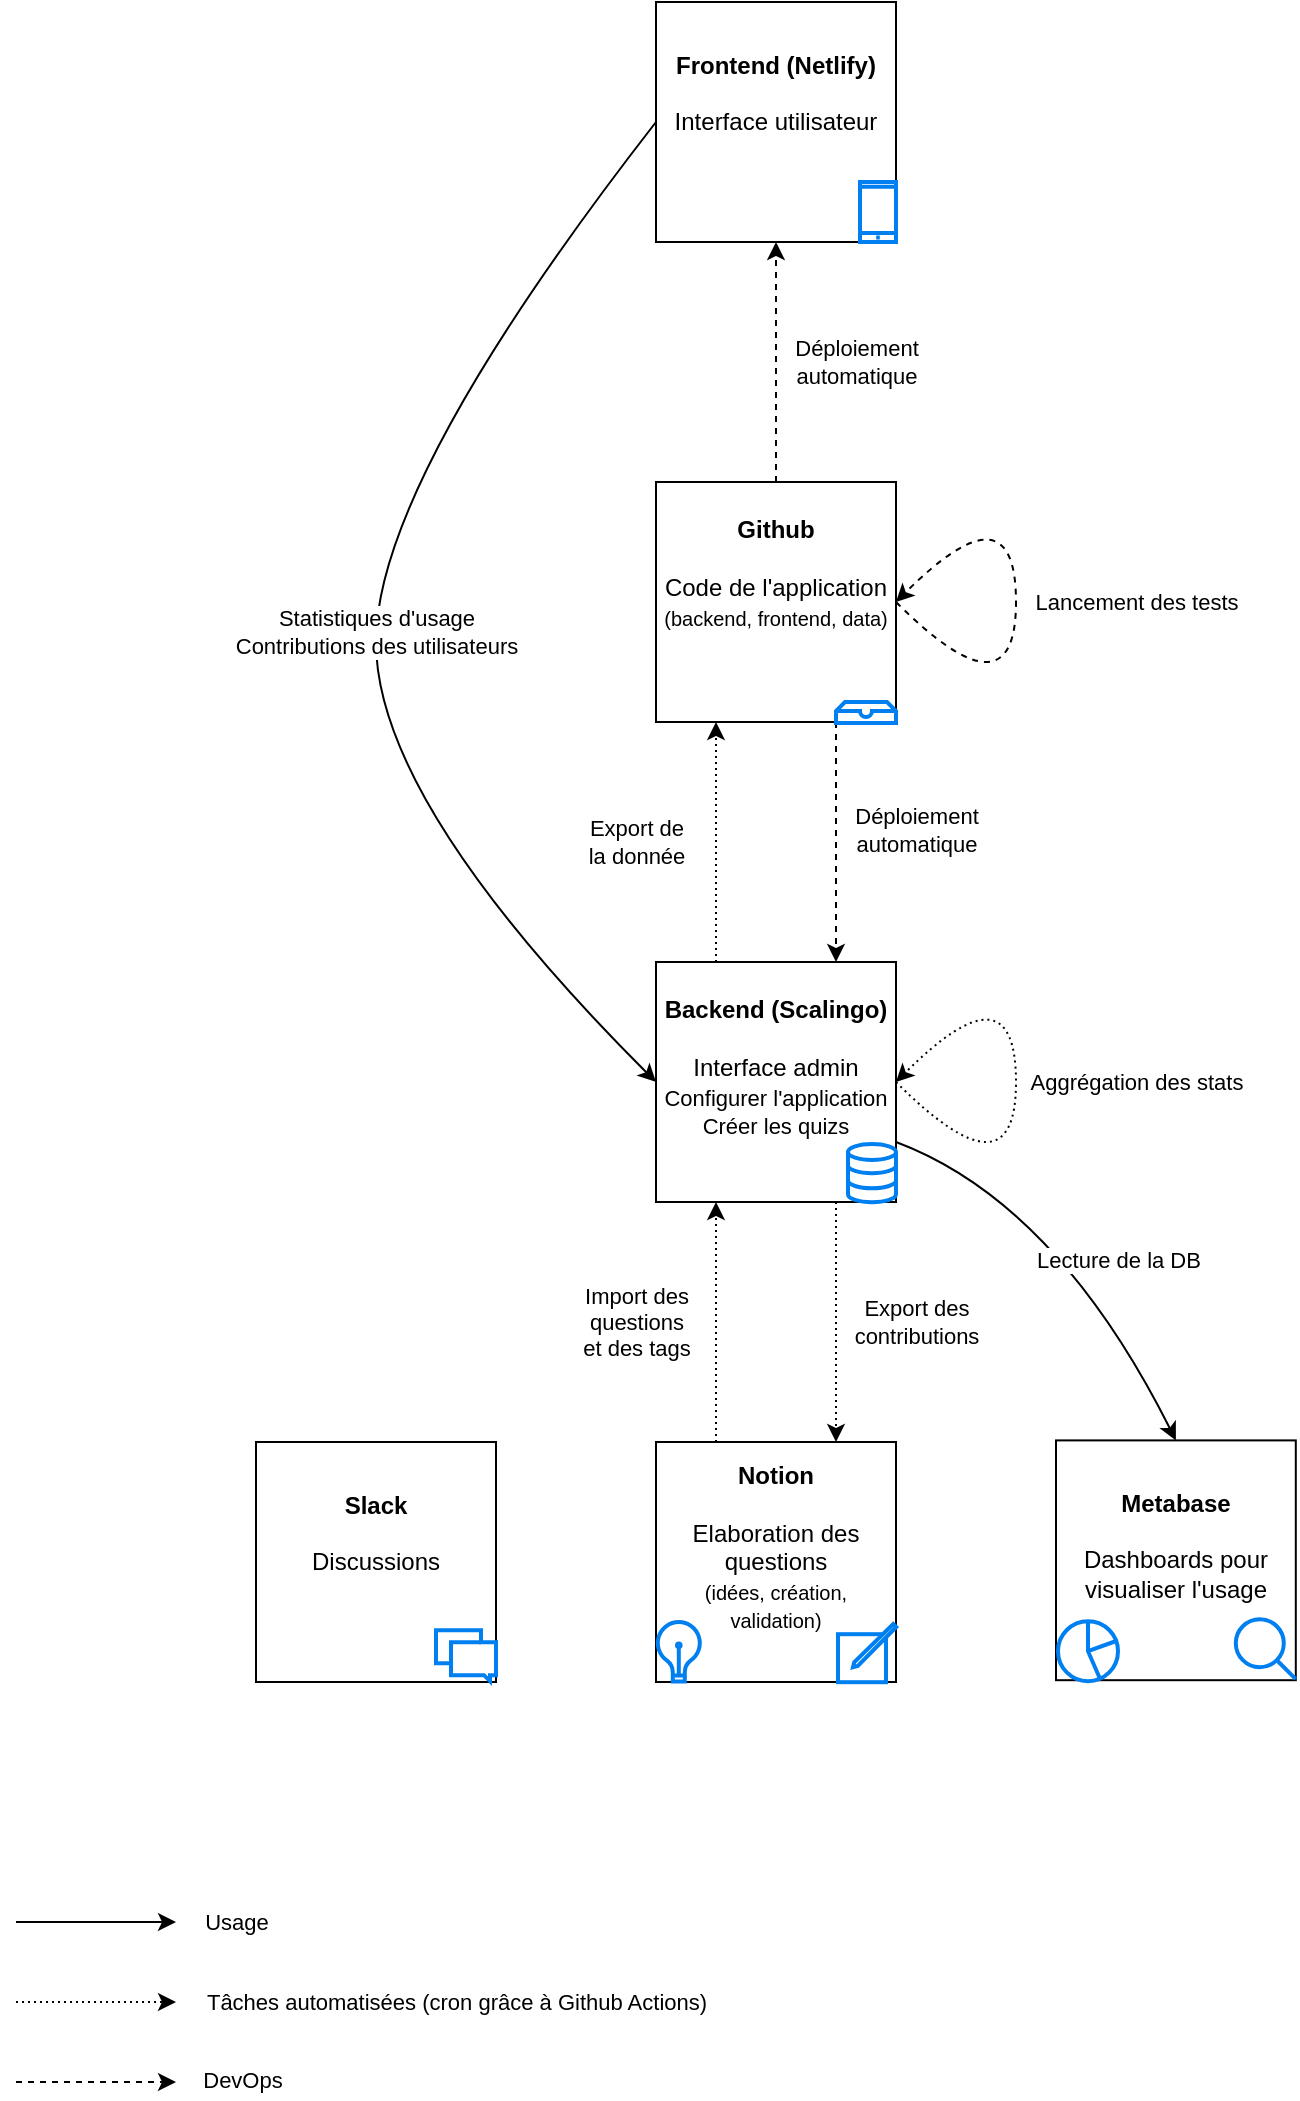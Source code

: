 <mxfile version="14.1.2" type="device"><diagram id="QYg6Ks93Q5dCbxm9EBtz" name="Page-1"><mxGraphModel dx="1186" dy="703" grid="1" gridSize="10" guides="1" tooltips="1" connect="1" arrows="1" fold="1" page="1" pageScale="1" pageWidth="827" pageHeight="1169" math="0" shadow="0"><root><mxCell id="0"/><mxCell id="1" parent="0"/><mxCell id="rTqw5O-iEhKGRNsaboy1-1" value="&lt;b&gt;Notion&lt;/b&gt;&lt;br&gt;&lt;br&gt;Elaboration des questions&lt;br&gt;&lt;font style=&quot;font-size: 10px&quot;&gt;(idées, création, validation)&lt;br&gt;&lt;/font&gt;&lt;br&gt;" style="whiteSpace=wrap;html=1;aspect=fixed;" vertex="1" parent="1"><mxGeometry x="360" y="800" width="120" height="120" as="geometry"/></mxCell><mxCell id="rTqw5O-iEhKGRNsaboy1-2" value="&lt;b&gt;Backend (Scalingo)&lt;/b&gt;&lt;br&gt;&lt;br&gt;Interface admin&lt;br&gt;&lt;font style=&quot;font-size: 11px&quot;&gt;Configurer l'application&lt;br&gt;Créer les quizs&lt;br&gt;&lt;br&gt;&lt;/font&gt;" style="whiteSpace=wrap;html=1;aspect=fixed;" vertex="1" parent="1"><mxGeometry x="360" y="560" width="120" height="120" as="geometry"/></mxCell><mxCell id="rTqw5O-iEhKGRNsaboy1-3" value="&lt;b&gt;Frontend (Netlify)&lt;/b&gt;&lt;br&gt;&lt;br&gt;Interface utilisateur&lt;br&gt;&lt;br&gt;&lt;br&gt;" style="whiteSpace=wrap;html=1;aspect=fixed;" vertex="1" parent="1"><mxGeometry x="360" y="80" width="120" height="120" as="geometry"/></mxCell><mxCell id="rTqw5O-iEhKGRNsaboy1-5" value="Import des&lt;br&gt;questions&lt;br&gt;et des tags" style="endArrow=classic;html=1;exitX=0.25;exitY=0;exitDx=0;exitDy=0;entryX=0.25;entryY=1;entryDx=0;entryDy=0;dashed=1;dashPattern=1 2;" edge="1" parent="1" source="rTqw5O-iEhKGRNsaboy1-1" target="rTqw5O-iEhKGRNsaboy1-2"><mxGeometry y="40" width="50" height="50" relative="1" as="geometry"><mxPoint x="390" y="480" as="sourcePoint"/><mxPoint x="440" y="430" as="targetPoint"/><mxPoint as="offset"/></mxGeometry></mxCell><mxCell id="rTqw5O-iEhKGRNsaboy1-6" value="Export de&lt;br&gt;la donnée" style="endArrow=classic;html=1;exitX=0.25;exitY=0;exitDx=0;exitDy=0;entryX=0.25;entryY=1;entryDx=0;entryDy=0;dashed=1;dashPattern=1 2;strokeWidth=1;" edge="1" parent="1" source="rTqw5O-iEhKGRNsaboy1-2" target="rTqw5O-iEhKGRNsaboy1-10"><mxGeometry y="40" width="50" height="50" relative="1" as="geometry"><mxPoint x="390" y="240" as="sourcePoint"/><mxPoint x="420" y="440" as="targetPoint"/><mxPoint as="offset"/></mxGeometry></mxCell><mxCell id="rTqw5O-iEhKGRNsaboy1-7" value="Export des&lt;br&gt;contributions" style="endArrow=classic;html=1;exitX=0.75;exitY=1;exitDx=0;exitDy=0;entryX=0.75;entryY=0;entryDx=0;entryDy=0;dashed=1;dashPattern=1 2;" edge="1" parent="1" source="rTqw5O-iEhKGRNsaboy1-2" target="rTqw5O-iEhKGRNsaboy1-1"><mxGeometry y="40" width="50" height="50" relative="1" as="geometry"><mxPoint x="390" y="480" as="sourcePoint"/><mxPoint x="440" y="430" as="targetPoint"/><mxPoint as="offset"/></mxGeometry></mxCell><mxCell id="rTqw5O-iEhKGRNsaboy1-9" value="Aggrégation des stats" style="curved=1;endArrow=classic;html=1;exitX=1;exitY=0.5;exitDx=0;exitDy=0;dashed=1;dashPattern=1 2;" edge="1" parent="1" source="rTqw5O-iEhKGRNsaboy1-2"><mxGeometry y="-60" width="50" height="50" relative="1" as="geometry"><mxPoint x="390" y="480" as="sourcePoint"/><mxPoint x="480" y="620" as="targetPoint"/><Array as="points"><mxPoint x="540" y="680"/><mxPoint x="540" y="560"/></Array><mxPoint as="offset"/></mxGeometry></mxCell><mxCell id="rTqw5O-iEhKGRNsaboy1-10" value="&lt;b&gt;Github&lt;/b&gt;&lt;br&gt;&lt;br&gt;Code de l'application&lt;br&gt;&lt;font style=&quot;font-size: 10px&quot;&gt;(backend, frontend, data)&lt;br&gt;&lt;br&gt;&lt;br&gt;&lt;/font&gt;" style="whiteSpace=wrap;html=1;aspect=fixed;" vertex="1" parent="1"><mxGeometry x="360" y="320" width="120" height="120" as="geometry"/></mxCell><mxCell id="rTqw5O-iEhKGRNsaboy1-11" value="Déploiement&lt;br&gt;automatique" style="endArrow=classic;html=1;entryX=0.5;entryY=1;entryDx=0;entryDy=0;dashed=1;" edge="1" parent="1" target="rTqw5O-iEhKGRNsaboy1-3"><mxGeometry y="-40" width="50" height="50" relative="1" as="geometry"><mxPoint x="420" y="320" as="sourcePoint"/><mxPoint x="430" y="450" as="targetPoint"/><mxPoint as="offset"/></mxGeometry></mxCell><mxCell id="rTqw5O-iEhKGRNsaboy1-12" value="" style="endArrow=classic;html=1;entryX=0.75;entryY=0;entryDx=0;entryDy=0;exitX=0.75;exitY=1;exitDx=0;exitDy=0;dashed=1;" edge="1" parent="1" source="rTqw5O-iEhKGRNsaboy1-10" target="rTqw5O-iEhKGRNsaboy1-2"><mxGeometry width="50" height="50" relative="1" as="geometry"><mxPoint x="390" y="480" as="sourcePoint"/><mxPoint x="440" y="430" as="targetPoint"/></mxGeometry></mxCell><mxCell id="rTqw5O-iEhKGRNsaboy1-13" value="Déploiement&lt;br&gt;automatique" style="edgeLabel;html=1;align=center;verticalAlign=middle;resizable=0;points=[];" vertex="1" connectable="0" parent="rTqw5O-iEhKGRNsaboy1-12"><mxGeometry x="-0.1" y="1" relative="1" as="geometry"><mxPoint x="39" as="offset"/></mxGeometry></mxCell><mxCell id="rTqw5O-iEhKGRNsaboy1-14" value="Lancement des tests" style="curved=1;endArrow=classic;html=1;exitX=1;exitY=0.5;exitDx=0;exitDy=0;dashed=1;" edge="1" parent="1"><mxGeometry y="-60" width="50" height="50" relative="1" as="geometry"><mxPoint x="480" y="380" as="sourcePoint"/><mxPoint x="480" y="380" as="targetPoint"/><Array as="points"><mxPoint x="540" y="440"/><mxPoint x="540" y="320"/></Array><mxPoint as="offset"/></mxGeometry></mxCell><mxCell id="rTqw5O-iEhKGRNsaboy1-16" value="" style="html=1;verticalLabelPosition=bottom;align=center;labelBackgroundColor=#ffffff;verticalAlign=top;strokeWidth=2;strokeColor=#0080F0;shadow=0;dashed=0;shape=mxgraph.ios7.icons.data;" vertex="1" parent="1"><mxGeometry x="456" y="651" width="24" height="29.1" as="geometry"/></mxCell><mxCell id="rTqw5O-iEhKGRNsaboy1-17" value="" style="html=1;verticalLabelPosition=bottom;align=center;labelBackgroundColor=#ffffff;verticalAlign=top;strokeWidth=2;strokeColor=#0080F0;shadow=0;dashed=0;shape=mxgraph.ios7.icons.lightbulb;" vertex="1" parent="1"><mxGeometry x="360" y="890" width="22.8" height="29.7" as="geometry"/></mxCell><mxCell id="rTqw5O-iEhKGRNsaboy1-19" value="" style="html=1;verticalLabelPosition=bottom;align=center;labelBackgroundColor=#ffffff;verticalAlign=top;strokeWidth=2;strokeColor=#0080F0;shadow=0;dashed=0;shape=mxgraph.ios7.icons.compose;" vertex="1" parent="1"><mxGeometry x="451" y="891" width="29.1" height="29.1" as="geometry"/></mxCell><mxCell id="rTqw5O-iEhKGRNsaboy1-20" value="" style="html=1;verticalLabelPosition=bottom;align=center;labelBackgroundColor=#ffffff;verticalAlign=top;strokeWidth=2;strokeColor=#0080F0;shadow=0;dashed=0;shape=mxgraph.ios7.icons.smartphone;" vertex="1" parent="1"><mxGeometry x="462" y="170" width="18" height="30" as="geometry"/></mxCell><mxCell id="rTqw5O-iEhKGRNsaboy1-21" value="&lt;b&gt;Slack&lt;/b&gt;&lt;br&gt;&lt;br&gt;Discussions&lt;br&gt;&lt;br&gt;&lt;br&gt;" style="whiteSpace=wrap;html=1;aspect=fixed;" vertex="1" parent="1"><mxGeometry x="160" y="800" width="120" height="120" as="geometry"/></mxCell><mxCell id="rTqw5O-iEhKGRNsaboy1-22" value="" style="curved=1;endArrow=classic;html=1;exitX=0;exitY=0.5;exitDx=0;exitDy=0;entryX=0;entryY=0.5;entryDx=0;entryDy=0;" edge="1" parent="1" source="rTqw5O-iEhKGRNsaboy1-3" target="rTqw5O-iEhKGRNsaboy1-2"><mxGeometry width="50" height="50" relative="1" as="geometry"><mxPoint x="390" y="320" as="sourcePoint"/><mxPoint x="440" y="270" as="targetPoint"/><Array as="points"><mxPoint x="220" y="320"/><mxPoint x="220" y="480"/></Array></mxGeometry></mxCell><mxCell id="rTqw5O-iEhKGRNsaboy1-23" value="Statistiques d'usage&lt;br&gt;Contributions des utilisateurs" style="edgeLabel;html=1;align=center;verticalAlign=middle;resizable=0;points=[];" vertex="1" connectable="0" parent="rTqw5O-iEhKGRNsaboy1-22"><mxGeometry x="0.033" relative="1" as="geometry"><mxPoint as="offset"/></mxGeometry></mxCell><mxCell id="rTqw5O-iEhKGRNsaboy1-24" value="" style="html=1;verticalLabelPosition=bottom;align=center;labelBackgroundColor=#ffffff;verticalAlign=top;strokeWidth=2;strokeColor=#0080F0;shadow=0;dashed=0;shape=mxgraph.ios7.icons.messages;" vertex="1" parent="1"><mxGeometry x="250" y="894.1" width="30" height="25.5" as="geometry"/></mxCell><mxCell id="rTqw5O-iEhKGRNsaboy1-26" value="" style="html=1;verticalLabelPosition=bottom;align=center;labelBackgroundColor=#ffffff;verticalAlign=top;strokeWidth=2;strokeColor=#0080F0;shadow=0;dashed=0;shape=mxgraph.ios7.icons.storage;" vertex="1" parent="1"><mxGeometry x="450" y="430" width="30" height="10.5" as="geometry"/></mxCell><mxCell id="rTqw5O-iEhKGRNsaboy1-27" value="&lt;b&gt;Metabase&lt;/b&gt;&lt;br&gt;&lt;br&gt;Dashboards pour visualiser l'usage&lt;br&gt;&lt;br&gt;" style="whiteSpace=wrap;html=1;aspect=fixed;" vertex="1" parent="1"><mxGeometry x="560" y="799.2" width="119.9" height="119.9" as="geometry"/></mxCell><mxCell id="rTqw5O-iEhKGRNsaboy1-28" value="" style="html=1;verticalLabelPosition=bottom;align=center;labelBackgroundColor=#ffffff;verticalAlign=top;strokeWidth=2;strokeColor=#0080F0;shadow=0;dashed=0;shape=mxgraph.ios7.icons.looking_glass;" vertex="1" parent="1"><mxGeometry x="649.9" y="888.6" width="30" height="30" as="geometry"/></mxCell><mxCell id="rTqw5O-iEhKGRNsaboy1-29" value="" style="curved=1;endArrow=classic;html=1;exitX=1;exitY=0.75;exitDx=0;exitDy=0;entryX=0.5;entryY=0;entryDx=0;entryDy=0;" edge="1" parent="1" source="rTqw5O-iEhKGRNsaboy1-2" target="rTqw5O-iEhKGRNsaboy1-27"><mxGeometry width="50" height="50" relative="1" as="geometry"><mxPoint x="390" y="830" as="sourcePoint"/><mxPoint x="440" y="780" as="targetPoint"/><Array as="points"><mxPoint x="560" y="680"/></Array></mxGeometry></mxCell><mxCell id="rTqw5O-iEhKGRNsaboy1-35" value="Lecture de la DB" style="edgeLabel;html=1;align=center;verticalAlign=middle;resizable=0;points=[];" vertex="1" connectable="0" parent="rTqw5O-iEhKGRNsaboy1-29"><mxGeometry x="0.022" y="-12" relative="1" as="geometry"><mxPoint x="29.79" as="offset"/></mxGeometry></mxCell><mxCell id="rTqw5O-iEhKGRNsaboy1-30" value="" style="html=1;verticalLabelPosition=bottom;align=center;labelBackgroundColor=#ffffff;verticalAlign=top;strokeWidth=2;strokeColor=#0080F0;shadow=0;dashed=0;shape=mxgraph.ios7.icons.pie_chart;" vertex="1" parent="1"><mxGeometry x="561" y="889.6" width="30" height="30" as="geometry"/></mxCell><mxCell id="rTqw5O-iEhKGRNsaboy1-32" value="" style="endArrow=classic;html=1;dashed=1;" edge="1" parent="1"><mxGeometry width="50" height="50" relative="1" as="geometry"><mxPoint x="40" y="1120" as="sourcePoint"/><mxPoint x="120" y="1120" as="targetPoint"/></mxGeometry></mxCell><mxCell id="rTqw5O-iEhKGRNsaboy1-33" value="DevOps" style="edgeLabel;html=1;align=center;verticalAlign=middle;resizable=0;points=[];" vertex="1" connectable="0" parent="rTqw5O-iEhKGRNsaboy1-32"><mxGeometry x="-0.175" y="1" relative="1" as="geometry"><mxPoint x="80" as="offset"/></mxGeometry></mxCell><mxCell id="rTqw5O-iEhKGRNsaboy1-34" value="Tâches automatisées (cron grâce à Github Actions)" style="endArrow=classic;html=1;dashed=1;dashPattern=1 2;" edge="1" parent="1"><mxGeometry x="1" y="140" width="50" height="50" relative="1" as="geometry"><mxPoint x="40" y="1080" as="sourcePoint"/><mxPoint x="120" y="1080" as="targetPoint"/><mxPoint x="140" y="140" as="offset"/></mxGeometry></mxCell><mxCell id="rTqw5O-iEhKGRNsaboy1-36" value="Usage" style="endArrow=classic;html=1;strokeWidth=1;" edge="1" parent="1"><mxGeometry x="1" y="30" width="50" height="50" relative="1" as="geometry"><mxPoint x="40" y="1040" as="sourcePoint"/><mxPoint x="120" y="1040" as="targetPoint"/><mxPoint x="30" y="30" as="offset"/></mxGeometry></mxCell></root></mxGraphModel></diagram></mxfile>
